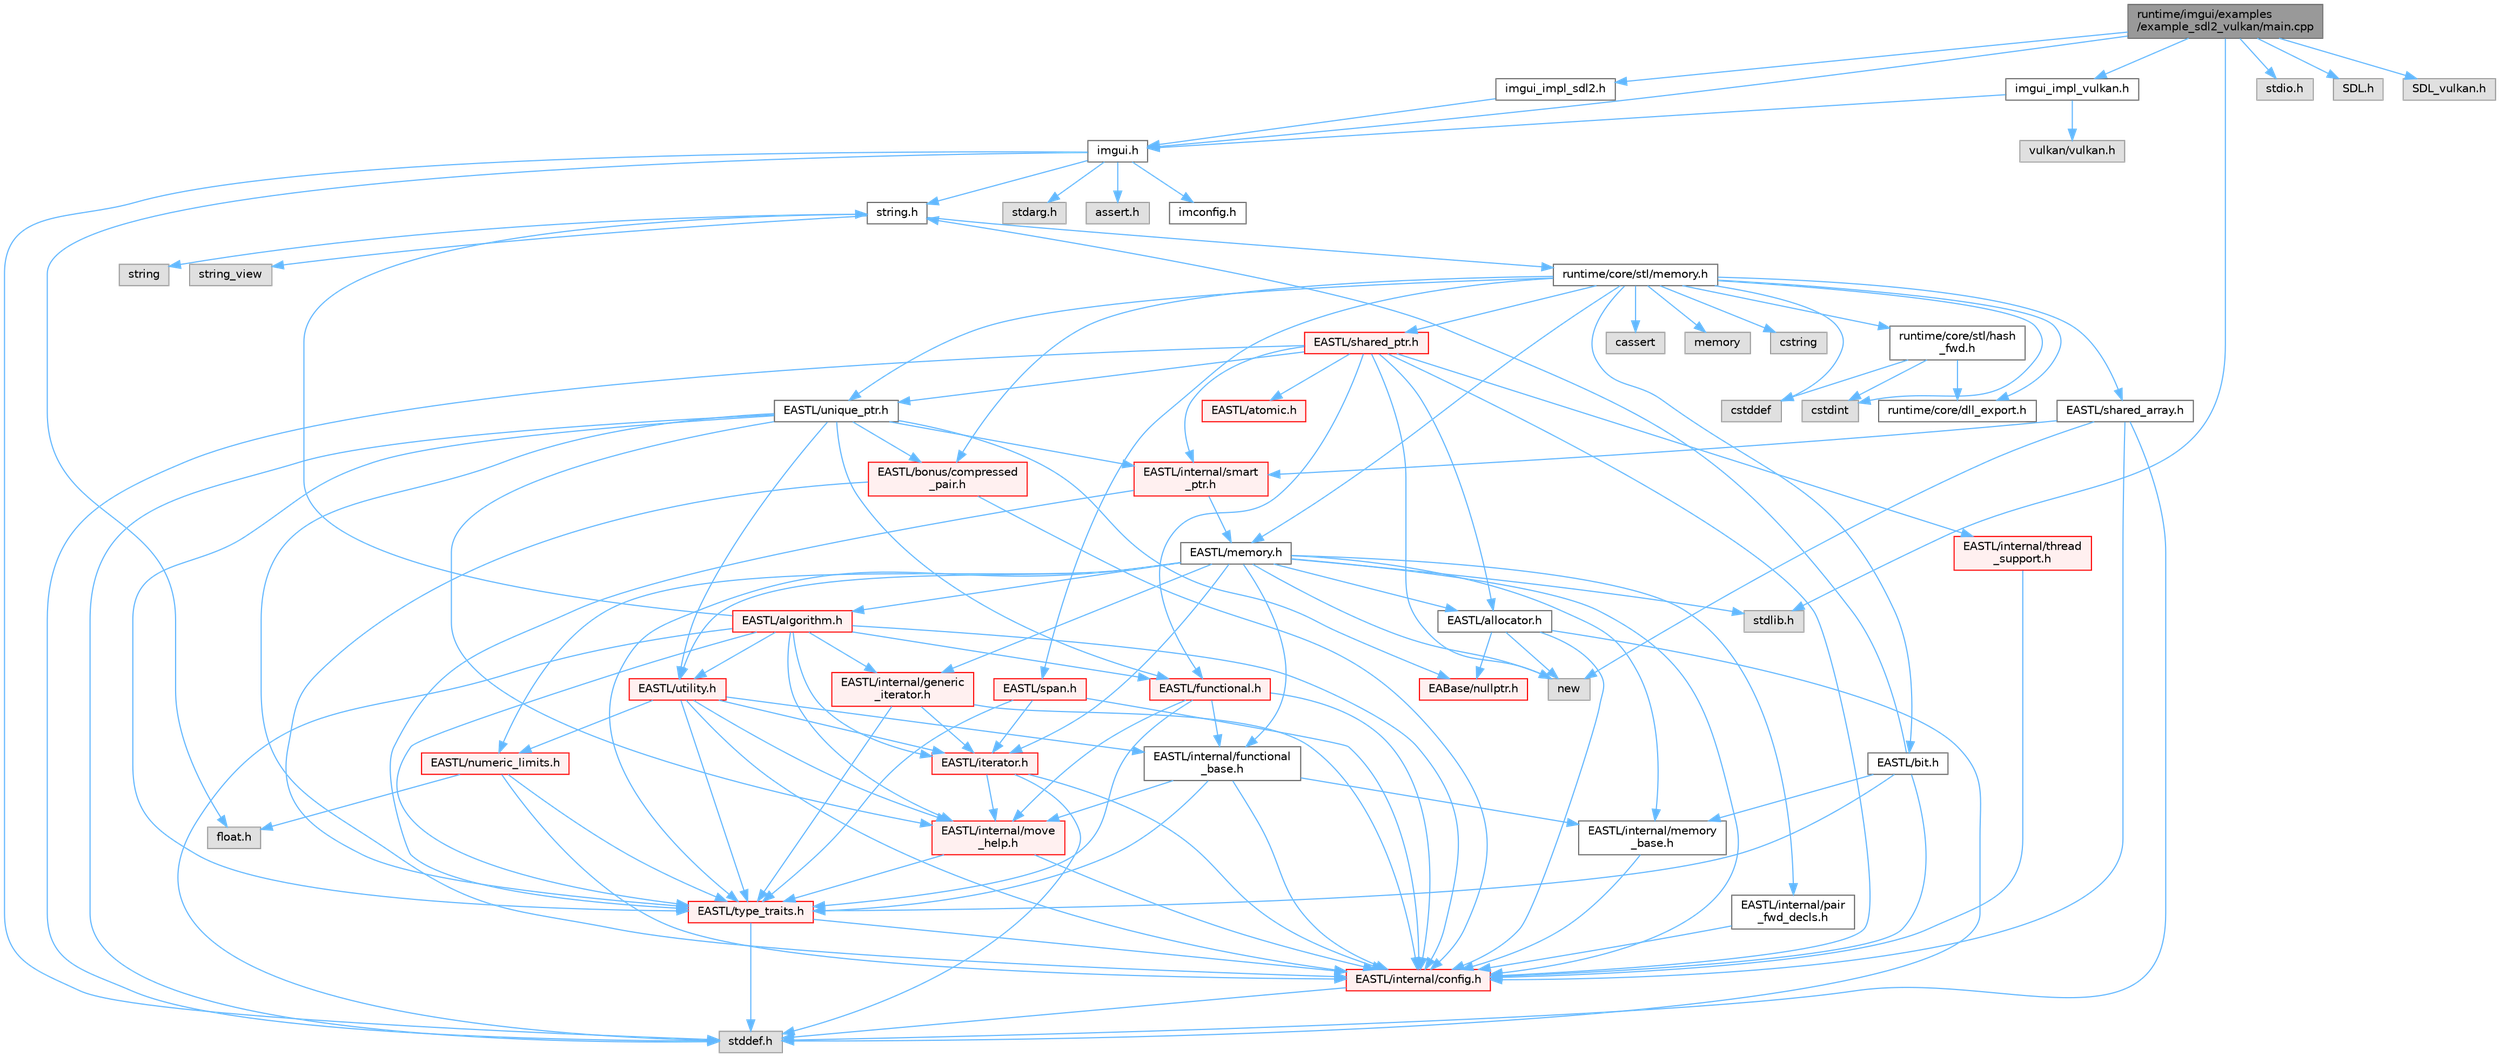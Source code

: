 digraph "runtime/imgui/examples/example_sdl2_vulkan/main.cpp"
{
 // LATEX_PDF_SIZE
  bgcolor="transparent";
  edge [fontname=Helvetica,fontsize=10,labelfontname=Helvetica,labelfontsize=10];
  node [fontname=Helvetica,fontsize=10,shape=box,height=0.2,width=0.4];
  Node1 [id="Node000001",label="runtime/imgui/examples\l/example_sdl2_vulkan/main.cpp",height=0.2,width=0.4,color="gray40", fillcolor="grey60", style="filled", fontcolor="black",tooltip=" "];
  Node1 -> Node2 [id="edge1_Node000001_Node000002",color="steelblue1",style="solid",tooltip=" "];
  Node2 [id="Node000002",label="imgui.h",height=0.2,width=0.4,color="grey40", fillcolor="white", style="filled",URL="$imgui_8h.html",tooltip=" "];
  Node2 -> Node3 [id="edge2_Node000002_Node000003",color="steelblue1",style="solid",tooltip=" "];
  Node3 [id="Node000003",label="imconfig.h",height=0.2,width=0.4,color="grey40", fillcolor="white", style="filled",URL="$imconfig_8h.html",tooltip=" "];
  Node2 -> Node4 [id="edge3_Node000002_Node000004",color="steelblue1",style="solid",tooltip=" "];
  Node4 [id="Node000004",label="float.h",height=0.2,width=0.4,color="grey60", fillcolor="#E0E0E0", style="filled",tooltip=" "];
  Node2 -> Node5 [id="edge4_Node000002_Node000005",color="steelblue1",style="solid",tooltip=" "];
  Node5 [id="Node000005",label="stdarg.h",height=0.2,width=0.4,color="grey60", fillcolor="#E0E0E0", style="filled",tooltip=" "];
  Node2 -> Node6 [id="edge5_Node000002_Node000006",color="steelblue1",style="solid",tooltip=" "];
  Node6 [id="Node000006",label="stddef.h",height=0.2,width=0.4,color="grey60", fillcolor="#E0E0E0", style="filled",tooltip=" "];
  Node2 -> Node7 [id="edge6_Node000002_Node000007",color="steelblue1",style="solid",tooltip=" "];
  Node7 [id="Node000007",label="string.h",height=0.2,width=0.4,color="grey40", fillcolor="white", style="filled",URL="$string_8h.html",tooltip=" "];
  Node7 -> Node8 [id="edge7_Node000007_Node000008",color="steelblue1",style="solid",tooltip=" "];
  Node8 [id="Node000008",label="string",height=0.2,width=0.4,color="grey60", fillcolor="#E0E0E0", style="filled",tooltip=" "];
  Node7 -> Node9 [id="edge8_Node000007_Node000009",color="steelblue1",style="solid",tooltip=" "];
  Node9 [id="Node000009",label="string_view",height=0.2,width=0.4,color="grey60", fillcolor="#E0E0E0", style="filled",tooltip=" "];
  Node7 -> Node10 [id="edge9_Node000007_Node000010",color="steelblue1",style="solid",tooltip=" "];
  Node10 [id="Node000010",label="runtime/core/stl/memory.h",height=0.2,width=0.4,color="grey40", fillcolor="white", style="filled",URL="$core_2stl_2memory_8h.html",tooltip=" "];
  Node10 -> Node11 [id="edge10_Node000010_Node000011",color="steelblue1",style="solid",tooltip=" "];
  Node11 [id="Node000011",label="cstddef",height=0.2,width=0.4,color="grey60", fillcolor="#E0E0E0", style="filled",tooltip=" "];
  Node10 -> Node12 [id="edge11_Node000010_Node000012",color="steelblue1",style="solid",tooltip=" "];
  Node12 [id="Node000012",label="cstdint",height=0.2,width=0.4,color="grey60", fillcolor="#E0E0E0", style="filled",tooltip=" "];
  Node10 -> Node13 [id="edge12_Node000010_Node000013",color="steelblue1",style="solid",tooltip=" "];
  Node13 [id="Node000013",label="cassert",height=0.2,width=0.4,color="grey60", fillcolor="#E0E0E0", style="filled",tooltip=" "];
  Node10 -> Node14 [id="edge13_Node000010_Node000014",color="steelblue1",style="solid",tooltip=" "];
  Node14 [id="Node000014",label="memory",height=0.2,width=0.4,color="grey60", fillcolor="#E0E0E0", style="filled",tooltip=" "];
  Node10 -> Node15 [id="edge14_Node000010_Node000015",color="steelblue1",style="solid",tooltip=" "];
  Node15 [id="Node000015",label="cstring",height=0.2,width=0.4,color="grey60", fillcolor="#E0E0E0", style="filled",tooltip=" "];
  Node10 -> Node16 [id="edge15_Node000010_Node000016",color="steelblue1",style="solid",tooltip=" "];
  Node16 [id="Node000016",label="EASTL/bit.h",height=0.2,width=0.4,color="grey40", fillcolor="white", style="filled",URL="$bit_8h.html",tooltip=" "];
  Node16 -> Node17 [id="edge16_Node000016_Node000017",color="steelblue1",style="solid",tooltip=" "];
  Node17 [id="Node000017",label="EASTL/internal/config.h",height=0.2,width=0.4,color="red", fillcolor="#FFF0F0", style="filled",URL="$config_8h.html",tooltip=" "];
  Node17 -> Node6 [id="edge17_Node000017_Node000006",color="steelblue1",style="solid",tooltip=" "];
  Node16 -> Node25 [id="edge18_Node000016_Node000025",color="steelblue1",style="solid",tooltip=" "];
  Node25 [id="Node000025",label="EASTL/internal/memory\l_base.h",height=0.2,width=0.4,color="grey40", fillcolor="white", style="filled",URL="$memory__base_8h.html",tooltip=" "];
  Node25 -> Node17 [id="edge19_Node000025_Node000017",color="steelblue1",style="solid",tooltip=" "];
  Node16 -> Node26 [id="edge20_Node000016_Node000026",color="steelblue1",style="solid",tooltip=" "];
  Node26 [id="Node000026",label="EASTL/type_traits.h",height=0.2,width=0.4,color="red", fillcolor="#FFF0F0", style="filled",URL="$_e_a_s_t_l_2include_2_e_a_s_t_l_2type__traits_8h.html",tooltip=" "];
  Node26 -> Node17 [id="edge21_Node000026_Node000017",color="steelblue1",style="solid",tooltip=" "];
  Node26 -> Node6 [id="edge22_Node000026_Node000006",color="steelblue1",style="solid",tooltip=" "];
  Node16 -> Node7 [id="edge23_Node000016_Node000007",color="steelblue1",style="solid",tooltip=" "];
  Node10 -> Node36 [id="edge24_Node000010_Node000036",color="steelblue1",style="solid",tooltip=" "];
  Node36 [id="Node000036",label="EASTL/memory.h",height=0.2,width=0.4,color="grey40", fillcolor="white", style="filled",URL="$_e_a_s_t_l_2include_2_e_a_s_t_l_2memory_8h.html",tooltip=" "];
  Node36 -> Node17 [id="edge25_Node000036_Node000017",color="steelblue1",style="solid",tooltip=" "];
  Node36 -> Node25 [id="edge26_Node000036_Node000025",color="steelblue1",style="solid",tooltip=" "];
  Node36 -> Node37 [id="edge27_Node000036_Node000037",color="steelblue1",style="solid",tooltip=" "];
  Node37 [id="Node000037",label="EASTL/internal/generic\l_iterator.h",height=0.2,width=0.4,color="red", fillcolor="#FFF0F0", style="filled",URL="$generic__iterator_8h.html",tooltip=" "];
  Node37 -> Node17 [id="edge28_Node000037_Node000017",color="steelblue1",style="solid",tooltip=" "];
  Node37 -> Node38 [id="edge29_Node000037_Node000038",color="steelblue1",style="solid",tooltip=" "];
  Node38 [id="Node000038",label="EASTL/iterator.h",height=0.2,width=0.4,color="red", fillcolor="#FFF0F0", style="filled",URL="$_e_a_s_t_l_2include_2_e_a_s_t_l_2iterator_8h.html",tooltip=" "];
  Node38 -> Node17 [id="edge30_Node000038_Node000017",color="steelblue1",style="solid",tooltip=" "];
  Node38 -> Node39 [id="edge31_Node000038_Node000039",color="steelblue1",style="solid",tooltip=" "];
  Node39 [id="Node000039",label="EASTL/internal/move\l_help.h",height=0.2,width=0.4,color="red", fillcolor="#FFF0F0", style="filled",URL="$move__help_8h.html",tooltip=" "];
  Node39 -> Node17 [id="edge32_Node000039_Node000017",color="steelblue1",style="solid",tooltip=" "];
  Node39 -> Node26 [id="edge33_Node000039_Node000026",color="steelblue1",style="solid",tooltip=" "];
  Node38 -> Node6 [id="edge34_Node000038_Node000006",color="steelblue1",style="solid",tooltip=" "];
  Node37 -> Node26 [id="edge35_Node000037_Node000026",color="steelblue1",style="solid",tooltip=" "];
  Node36 -> Node41 [id="edge36_Node000036_Node000041",color="steelblue1",style="solid",tooltip=" "];
  Node41 [id="Node000041",label="EASTL/internal/pair\l_fwd_decls.h",height=0.2,width=0.4,color="grey40", fillcolor="white", style="filled",URL="$pair__fwd__decls_8h.html",tooltip=" "];
  Node41 -> Node17 [id="edge37_Node000041_Node000017",color="steelblue1",style="solid",tooltip=" "];
  Node36 -> Node42 [id="edge38_Node000036_Node000042",color="steelblue1",style="solid",tooltip=" "];
  Node42 [id="Node000042",label="EASTL/internal/functional\l_base.h",height=0.2,width=0.4,color="grey40", fillcolor="white", style="filled",URL="$functional__base_8h.html",tooltip=" "];
  Node42 -> Node17 [id="edge39_Node000042_Node000017",color="steelblue1",style="solid",tooltip=" "];
  Node42 -> Node25 [id="edge40_Node000042_Node000025",color="steelblue1",style="solid",tooltip=" "];
  Node42 -> Node39 [id="edge41_Node000042_Node000039",color="steelblue1",style="solid",tooltip=" "];
  Node42 -> Node26 [id="edge42_Node000042_Node000026",color="steelblue1",style="solid",tooltip=" "];
  Node36 -> Node43 [id="edge43_Node000036_Node000043",color="steelblue1",style="solid",tooltip=" "];
  Node43 [id="Node000043",label="EASTL/algorithm.h",height=0.2,width=0.4,color="red", fillcolor="#FFF0F0", style="filled",URL="$_e_a_s_t_l_2include_2_e_a_s_t_l_2algorithm_8h.html",tooltip=" "];
  Node43 -> Node17 [id="edge44_Node000043_Node000017",color="steelblue1",style="solid",tooltip=" "];
  Node43 -> Node26 [id="edge45_Node000043_Node000026",color="steelblue1",style="solid",tooltip=" "];
  Node43 -> Node39 [id="edge46_Node000043_Node000039",color="steelblue1",style="solid",tooltip=" "];
  Node43 -> Node38 [id="edge47_Node000043_Node000038",color="steelblue1",style="solid",tooltip=" "];
  Node43 -> Node46 [id="edge48_Node000043_Node000046",color="steelblue1",style="solid",tooltip=" "];
  Node46 [id="Node000046",label="EASTL/functional.h",height=0.2,width=0.4,color="red", fillcolor="#FFF0F0", style="filled",URL="$_e_a_s_t_l_2include_2_e_a_s_t_l_2functional_8h.html",tooltip=" "];
  Node46 -> Node17 [id="edge49_Node000046_Node000017",color="steelblue1",style="solid",tooltip=" "];
  Node46 -> Node39 [id="edge50_Node000046_Node000039",color="steelblue1",style="solid",tooltip=" "];
  Node46 -> Node26 [id="edge51_Node000046_Node000026",color="steelblue1",style="solid",tooltip=" "];
  Node46 -> Node42 [id="edge52_Node000046_Node000042",color="steelblue1",style="solid",tooltip=" "];
  Node43 -> Node53 [id="edge53_Node000043_Node000053",color="steelblue1",style="solid",tooltip=" "];
  Node53 [id="Node000053",label="EASTL/utility.h",height=0.2,width=0.4,color="red", fillcolor="#FFF0F0", style="filled",URL="$_e_a_s_t_l_2include_2_e_a_s_t_l_2utility_8h.html",tooltip=" "];
  Node53 -> Node17 [id="edge54_Node000053_Node000017",color="steelblue1",style="solid",tooltip=" "];
  Node53 -> Node26 [id="edge55_Node000053_Node000026",color="steelblue1",style="solid",tooltip=" "];
  Node53 -> Node38 [id="edge56_Node000053_Node000038",color="steelblue1",style="solid",tooltip=" "];
  Node53 -> Node54 [id="edge57_Node000053_Node000054",color="steelblue1",style="solid",tooltip=" "];
  Node54 [id="Node000054",label="EASTL/numeric_limits.h",height=0.2,width=0.4,color="red", fillcolor="#FFF0F0", style="filled",URL="$numeric__limits_8h.html",tooltip=" "];
  Node54 -> Node17 [id="edge58_Node000054_Node000017",color="steelblue1",style="solid",tooltip=" "];
  Node54 -> Node26 [id="edge59_Node000054_Node000026",color="steelblue1",style="solid",tooltip=" "];
  Node54 -> Node4 [id="edge60_Node000054_Node000004",color="steelblue1",style="solid",tooltip=" "];
  Node53 -> Node42 [id="edge61_Node000053_Node000042",color="steelblue1",style="solid",tooltip=" "];
  Node53 -> Node39 [id="edge62_Node000053_Node000039",color="steelblue1",style="solid",tooltip=" "];
  Node43 -> Node37 [id="edge63_Node000043_Node000037",color="steelblue1",style="solid",tooltip=" "];
  Node43 -> Node6 [id="edge64_Node000043_Node000006",color="steelblue1",style="solid",tooltip=" "];
  Node43 -> Node7 [id="edge65_Node000043_Node000007",color="steelblue1",style="solid",tooltip=" "];
  Node36 -> Node26 [id="edge66_Node000036_Node000026",color="steelblue1",style="solid",tooltip=" "];
  Node36 -> Node50 [id="edge67_Node000036_Node000050",color="steelblue1",style="solid",tooltip=" "];
  Node50 [id="Node000050",label="EASTL/allocator.h",height=0.2,width=0.4,color="grey40", fillcolor="white", style="filled",URL="$allocator_8h.html",tooltip=" "];
  Node50 -> Node17 [id="edge68_Node000050_Node000017",color="steelblue1",style="solid",tooltip=" "];
  Node50 -> Node28 [id="edge69_Node000050_Node000028",color="steelblue1",style="solid",tooltip=" "];
  Node28 [id="Node000028",label="EABase/nullptr.h",height=0.2,width=0.4,color="red", fillcolor="#FFF0F0", style="filled",URL="$nullptr_8h.html",tooltip=" "];
  Node50 -> Node6 [id="edge70_Node000050_Node000006",color="steelblue1",style="solid",tooltip=" "];
  Node50 -> Node51 [id="edge71_Node000050_Node000051",color="steelblue1",style="solid",tooltip=" "];
  Node51 [id="Node000051",label="new",height=0.2,width=0.4,color="grey60", fillcolor="#E0E0E0", style="filled",tooltip=" "];
  Node36 -> Node38 [id="edge72_Node000036_Node000038",color="steelblue1",style="solid",tooltip=" "];
  Node36 -> Node53 [id="edge73_Node000036_Node000053",color="steelblue1",style="solid",tooltip=" "];
  Node36 -> Node54 [id="edge74_Node000036_Node000054",color="steelblue1",style="solid",tooltip=" "];
  Node36 -> Node62 [id="edge75_Node000036_Node000062",color="steelblue1",style="solid",tooltip=" "];
  Node62 [id="Node000062",label="stdlib.h",height=0.2,width=0.4,color="grey60", fillcolor="#E0E0E0", style="filled",tooltip=" "];
  Node36 -> Node51 [id="edge76_Node000036_Node000051",color="steelblue1",style="solid",tooltip=" "];
  Node10 -> Node63 [id="edge77_Node000010_Node000063",color="steelblue1",style="solid",tooltip=" "];
  Node63 [id="Node000063",label="EASTL/shared_array.h",height=0.2,width=0.4,color="grey40", fillcolor="white", style="filled",URL="$shared__array_8h.html",tooltip=" "];
  Node63 -> Node17 [id="edge78_Node000063_Node000017",color="steelblue1",style="solid",tooltip=" "];
  Node63 -> Node64 [id="edge79_Node000063_Node000064",color="steelblue1",style="solid",tooltip=" "];
  Node64 [id="Node000064",label="EASTL/internal/smart\l_ptr.h",height=0.2,width=0.4,color="red", fillcolor="#FFF0F0", style="filled",URL="$smart__ptr_8h.html",tooltip=" "];
  Node64 -> Node36 [id="edge80_Node000064_Node000036",color="steelblue1",style="solid",tooltip=" "];
  Node64 -> Node26 [id="edge81_Node000064_Node000026",color="steelblue1",style="solid",tooltip=" "];
  Node63 -> Node51 [id="edge82_Node000063_Node000051",color="steelblue1",style="solid",tooltip=" "];
  Node63 -> Node6 [id="edge83_Node000063_Node000006",color="steelblue1",style="solid",tooltip=" "];
  Node10 -> Node66 [id="edge84_Node000010_Node000066",color="steelblue1",style="solid",tooltip=" "];
  Node66 [id="Node000066",label="EASTL/unique_ptr.h",height=0.2,width=0.4,color="grey40", fillcolor="white", style="filled",URL="$unique__ptr_8h.html",tooltip=" "];
  Node66 -> Node28 [id="edge85_Node000066_Node000028",color="steelblue1",style="solid",tooltip=" "];
  Node66 -> Node67 [id="edge86_Node000066_Node000067",color="steelblue1",style="solid",tooltip=" "];
  Node67 [id="Node000067",label="EASTL/bonus/compressed\l_pair.h",height=0.2,width=0.4,color="red", fillcolor="#FFF0F0", style="filled",URL="$compressed__pair_8h.html",tooltip=" "];
  Node67 -> Node17 [id="edge87_Node000067_Node000017",color="steelblue1",style="solid",tooltip=" "];
  Node67 -> Node26 [id="edge88_Node000067_Node000026",color="steelblue1",style="solid",tooltip=" "];
  Node66 -> Node46 [id="edge89_Node000066_Node000046",color="steelblue1",style="solid",tooltip=" "];
  Node66 -> Node17 [id="edge90_Node000066_Node000017",color="steelblue1",style="solid",tooltip=" "];
  Node66 -> Node39 [id="edge91_Node000066_Node000039",color="steelblue1",style="solid",tooltip=" "];
  Node66 -> Node64 [id="edge92_Node000066_Node000064",color="steelblue1",style="solid",tooltip=" "];
  Node66 -> Node26 [id="edge93_Node000066_Node000026",color="steelblue1",style="solid",tooltip=" "];
  Node66 -> Node53 [id="edge94_Node000066_Node000053",color="steelblue1",style="solid",tooltip=" "];
  Node66 -> Node6 [id="edge95_Node000066_Node000006",color="steelblue1",style="solid",tooltip=" "];
  Node10 -> Node69 [id="edge96_Node000010_Node000069",color="steelblue1",style="solid",tooltip=" "];
  Node69 [id="Node000069",label="EASTL/shared_ptr.h",height=0.2,width=0.4,color="red", fillcolor="#FFF0F0", style="filled",URL="$shared__ptr_8h.html",tooltip=" "];
  Node69 -> Node17 [id="edge97_Node000069_Node000017",color="steelblue1",style="solid",tooltip=" "];
  Node69 -> Node64 [id="edge98_Node000069_Node000064",color="steelblue1",style="solid",tooltip=" "];
  Node69 -> Node70 [id="edge99_Node000069_Node000070",color="steelblue1",style="solid",tooltip=" "];
  Node70 [id="Node000070",label="EASTL/internal/thread\l_support.h",height=0.2,width=0.4,color="red", fillcolor="#FFF0F0", style="filled",URL="$thread__support_8h.html",tooltip=" "];
  Node70 -> Node17 [id="edge100_Node000070_Node000017",color="steelblue1",style="solid",tooltip=" "];
  Node69 -> Node66 [id="edge101_Node000069_Node000066",color="steelblue1",style="solid",tooltip=" "];
  Node69 -> Node46 [id="edge102_Node000069_Node000046",color="steelblue1",style="solid",tooltip=" "];
  Node69 -> Node50 [id="edge103_Node000069_Node000050",color="steelblue1",style="solid",tooltip=" "];
  Node69 -> Node71 [id="edge104_Node000069_Node000071",color="steelblue1",style="solid",tooltip=" "];
  Node71 [id="Node000071",label="EASTL/atomic.h",height=0.2,width=0.4,color="red", fillcolor="#FFF0F0", style="filled",URL="$_e_a_s_t_l_2include_2_e_a_s_t_l_2atomic_8h.html",tooltip=" "];
  Node69 -> Node51 [id="edge105_Node000069_Node000051",color="steelblue1",style="solid",tooltip=" "];
  Node69 -> Node6 [id="edge106_Node000069_Node000006",color="steelblue1",style="solid",tooltip=" "];
  Node10 -> Node149 [id="edge107_Node000010_Node000149",color="steelblue1",style="solid",tooltip=" "];
  Node149 [id="Node000149",label="EASTL/span.h",height=0.2,width=0.4,color="red", fillcolor="#FFF0F0", style="filled",URL="$span_8h.html",tooltip=" "];
  Node149 -> Node17 [id="edge108_Node000149_Node000017",color="steelblue1",style="solid",tooltip=" "];
  Node149 -> Node26 [id="edge109_Node000149_Node000026",color="steelblue1",style="solid",tooltip=" "];
  Node149 -> Node38 [id="edge110_Node000149_Node000038",color="steelblue1",style="solid",tooltip=" "];
  Node10 -> Node67 [id="edge111_Node000010_Node000067",color="steelblue1",style="solid",tooltip=" "];
  Node10 -> Node152 [id="edge112_Node000010_Node000152",color="steelblue1",style="solid",tooltip=" "];
  Node152 [id="Node000152",label="runtime/core/dll_export.h",height=0.2,width=0.4,color="grey40", fillcolor="white", style="filled",URL="$dll__export_8h.html",tooltip=" "];
  Node10 -> Node153 [id="edge113_Node000010_Node000153",color="steelblue1",style="solid",tooltip=" "];
  Node153 [id="Node000153",label="runtime/core/stl/hash\l_fwd.h",height=0.2,width=0.4,color="grey40", fillcolor="white", style="filled",URL="$hash__fwd_8h.html",tooltip=" "];
  Node153 -> Node11 [id="edge114_Node000153_Node000011",color="steelblue1",style="solid",tooltip=" "];
  Node153 -> Node12 [id="edge115_Node000153_Node000012",color="steelblue1",style="solid",tooltip=" "];
  Node153 -> Node152 [id="edge116_Node000153_Node000152",color="steelblue1",style="solid",tooltip=" "];
  Node2 -> Node154 [id="edge117_Node000002_Node000154",color="steelblue1",style="solid",tooltip=" "];
  Node154 [id="Node000154",label="assert.h",height=0.2,width=0.4,color="grey60", fillcolor="#E0E0E0", style="filled",tooltip=" "];
  Node1 -> Node155 [id="edge118_Node000001_Node000155",color="steelblue1",style="solid",tooltip=" "];
  Node155 [id="Node000155",label="imgui_impl_sdl2.h",height=0.2,width=0.4,color="grey40", fillcolor="white", style="filled",URL="$imgui__impl__sdl2_8h.html",tooltip=" "];
  Node155 -> Node2 [id="edge119_Node000155_Node000002",color="steelblue1",style="solid",tooltip=" "];
  Node1 -> Node156 [id="edge120_Node000001_Node000156",color="steelblue1",style="solid",tooltip=" "];
  Node156 [id="Node000156",label="imgui_impl_vulkan.h",height=0.2,width=0.4,color="grey40", fillcolor="white", style="filled",URL="$imgui__impl__vulkan_8h.html",tooltip=" "];
  Node156 -> Node2 [id="edge121_Node000156_Node000002",color="steelblue1",style="solid",tooltip=" "];
  Node156 -> Node157 [id="edge122_Node000156_Node000157",color="steelblue1",style="solid",tooltip=" "];
  Node157 [id="Node000157",label="vulkan/vulkan.h",height=0.2,width=0.4,color="grey60", fillcolor="#E0E0E0", style="filled",tooltip=" "];
  Node1 -> Node158 [id="edge123_Node000001_Node000158",color="steelblue1",style="solid",tooltip=" "];
  Node158 [id="Node000158",label="stdio.h",height=0.2,width=0.4,color="grey60", fillcolor="#E0E0E0", style="filled",tooltip=" "];
  Node1 -> Node62 [id="edge124_Node000001_Node000062",color="steelblue1",style="solid",tooltip=" "];
  Node1 -> Node159 [id="edge125_Node000001_Node000159",color="steelblue1",style="solid",tooltip=" "];
  Node159 [id="Node000159",label="SDL.h",height=0.2,width=0.4,color="grey60", fillcolor="#E0E0E0", style="filled",tooltip=" "];
  Node1 -> Node160 [id="edge126_Node000001_Node000160",color="steelblue1",style="solid",tooltip=" "];
  Node160 [id="Node000160",label="SDL_vulkan.h",height=0.2,width=0.4,color="grey60", fillcolor="#E0E0E0", style="filled",tooltip=" "];
}
